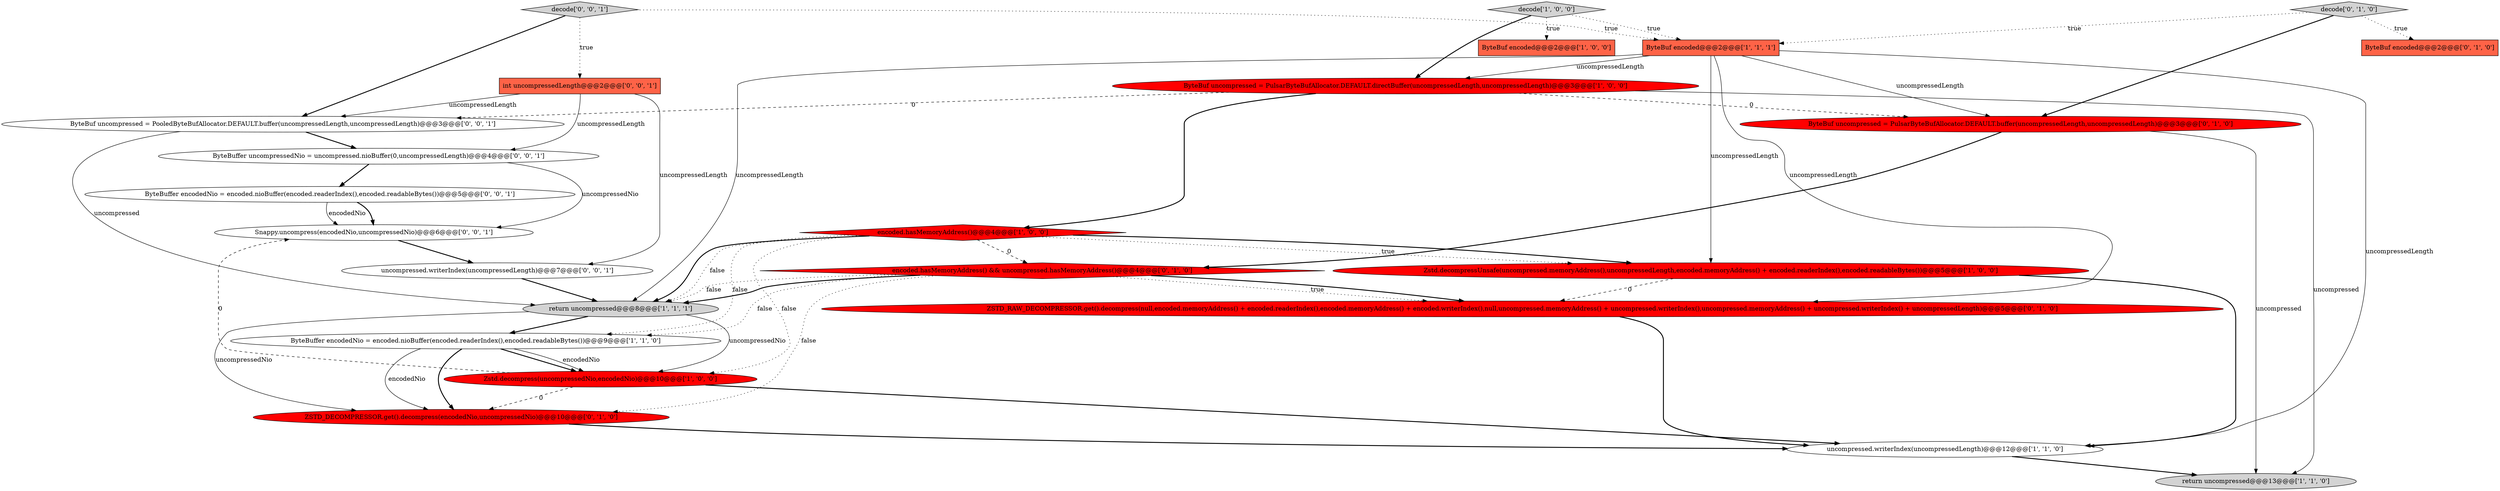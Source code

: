 digraph {
21 [style = filled, label = "ByteBuf uncompressed = PooledByteBufAllocator.DEFAULT.buffer(uncompressedLength,uncompressedLength)@@@3@@@['0', '0', '1']", fillcolor = white, shape = ellipse image = "AAA0AAABBB3BBB"];
7 [style = filled, label = "decode['1', '0', '0']", fillcolor = lightgray, shape = diamond image = "AAA0AAABBB1BBB"];
16 [style = filled, label = "encoded.hasMemoryAddress() && uncompressed.hasMemoryAddress()@@@4@@@['0', '1', '0']", fillcolor = red, shape = diamond image = "AAA1AAABBB2BBB"];
0 [style = filled, label = "ByteBuffer encodedNio = encoded.nioBuffer(encoded.readerIndex(),encoded.readableBytes())@@@9@@@['1', '1', '0']", fillcolor = white, shape = ellipse image = "AAA0AAABBB1BBB"];
11 [style = filled, label = "decode['0', '1', '0']", fillcolor = lightgray, shape = diamond image = "AAA0AAABBB2BBB"];
10 [style = filled, label = "Zstd.decompressUnsafe(uncompressed.memoryAddress(),uncompressedLength,encoded.memoryAddress() + encoded.readerIndex(),encoded.readableBytes())@@@5@@@['1', '0', '0']", fillcolor = red, shape = ellipse image = "AAA1AAABBB1BBB"];
3 [style = filled, label = "Zstd.decompress(uncompressedNio,encodedNio)@@@10@@@['1', '0', '0']", fillcolor = red, shape = ellipse image = "AAA1AAABBB1BBB"];
17 [style = filled, label = "int uncompressedLength@@@2@@@['0', '0', '1']", fillcolor = tomato, shape = box image = "AAA0AAABBB3BBB"];
14 [style = filled, label = "ZSTD_RAW_DECOMPRESSOR.get().decompress(null,encoded.memoryAddress() + encoded.readerIndex(),encoded.memoryAddress() + encoded.writerIndex(),null,uncompressed.memoryAddress() + uncompressed.writerIndex(),uncompressed.memoryAddress() + uncompressed.writerIndex() + uncompressedLength)@@@5@@@['0', '1', '0']", fillcolor = red, shape = ellipse image = "AAA1AAABBB2BBB"];
2 [style = filled, label = "ByteBuf uncompressed = PulsarByteBufAllocator.DEFAULT.directBuffer(uncompressedLength,uncompressedLength)@@@3@@@['1', '0', '0']", fillcolor = red, shape = ellipse image = "AAA1AAABBB1BBB"];
1 [style = filled, label = "ByteBuf encoded@@@2@@@['1', '0', '0']", fillcolor = tomato, shape = box image = "AAA0AAABBB1BBB"];
23 [style = filled, label = "uncompressed.writerIndex(uncompressedLength)@@@7@@@['0', '0', '1']", fillcolor = white, shape = ellipse image = "AAA0AAABBB3BBB"];
12 [style = filled, label = "ZSTD_DECOMPRESSOR.get().decompress(encodedNio,uncompressedNio)@@@10@@@['0', '1', '0']", fillcolor = red, shape = ellipse image = "AAA1AAABBB2BBB"];
13 [style = filled, label = "ByteBuf encoded@@@2@@@['0', '1', '0']", fillcolor = tomato, shape = box image = "AAA0AAABBB2BBB"];
9 [style = filled, label = "return uncompressed@@@13@@@['1', '1', '0']", fillcolor = lightgray, shape = ellipse image = "AAA0AAABBB1BBB"];
15 [style = filled, label = "ByteBuf uncompressed = PulsarByteBufAllocator.DEFAULT.buffer(uncompressedLength,uncompressedLength)@@@3@@@['0', '1', '0']", fillcolor = red, shape = ellipse image = "AAA1AAABBB2BBB"];
18 [style = filled, label = "ByteBuffer uncompressedNio = uncompressed.nioBuffer(0,uncompressedLength)@@@4@@@['0', '0', '1']", fillcolor = white, shape = ellipse image = "AAA0AAABBB3BBB"];
22 [style = filled, label = "Snappy.uncompress(encodedNio,uncompressedNio)@@@6@@@['0', '0', '1']", fillcolor = white, shape = ellipse image = "AAA0AAABBB3BBB"];
5 [style = filled, label = "uncompressed.writerIndex(uncompressedLength)@@@12@@@['1', '1', '0']", fillcolor = white, shape = ellipse image = "AAA0AAABBB1BBB"];
6 [style = filled, label = "ByteBuf encoded@@@2@@@['1', '1', '1']", fillcolor = tomato, shape = box image = "AAA0AAABBB1BBB"];
4 [style = filled, label = "return uncompressed@@@8@@@['1', '1', '1']", fillcolor = lightgray, shape = ellipse image = "AAA0AAABBB1BBB"];
8 [style = filled, label = "encoded.hasMemoryAddress()@@@4@@@['1', '0', '0']", fillcolor = red, shape = diamond image = "AAA1AAABBB1BBB"];
19 [style = filled, label = "decode['0', '0', '1']", fillcolor = lightgray, shape = diamond image = "AAA0AAABBB3BBB"];
20 [style = filled, label = "ByteBuffer encodedNio = encoded.nioBuffer(encoded.readerIndex(),encoded.readableBytes())@@@5@@@['0', '0', '1']", fillcolor = white, shape = ellipse image = "AAA0AAABBB3BBB"];
0->3 [style = bold, label=""];
8->10 [style = bold, label=""];
7->6 [style = dotted, label="true"];
8->16 [style = dashed, label="0"];
8->3 [style = dotted, label="false"];
12->5 [style = bold, label=""];
5->9 [style = bold, label=""];
6->5 [style = solid, label="uncompressedLength"];
16->4 [style = dotted, label="false"];
6->10 [style = solid, label="uncompressedLength"];
0->12 [style = solid, label="encodedNio"];
19->17 [style = dotted, label="true"];
0->3 [style = solid, label="encodedNio"];
0->12 [style = bold, label=""];
23->4 [style = bold, label=""];
17->21 [style = solid, label="uncompressedLength"];
8->4 [style = dotted, label="false"];
3->22 [style = dashed, label="0"];
11->13 [style = dotted, label="true"];
8->10 [style = dotted, label="true"];
15->9 [style = solid, label="uncompressed"];
15->16 [style = bold, label=""];
22->23 [style = bold, label=""];
4->3 [style = solid, label="uncompressedNio"];
21->4 [style = solid, label="uncompressed"];
21->18 [style = bold, label=""];
11->15 [style = bold, label=""];
4->0 [style = bold, label=""];
20->22 [style = bold, label=""];
17->23 [style = solid, label="uncompressedLength"];
2->15 [style = dashed, label="0"];
18->20 [style = bold, label=""];
3->5 [style = bold, label=""];
6->15 [style = solid, label="uncompressedLength"];
10->5 [style = bold, label=""];
3->12 [style = dashed, label="0"];
2->21 [style = dashed, label="0"];
7->2 [style = bold, label=""];
11->6 [style = dotted, label="true"];
16->0 [style = dotted, label="false"];
16->14 [style = dotted, label="true"];
16->14 [style = bold, label=""];
2->9 [style = solid, label="uncompressed"];
6->4 [style = solid, label="uncompressedLength"];
17->18 [style = solid, label="uncompressedLength"];
20->22 [style = solid, label="encodedNio"];
19->6 [style = dotted, label="true"];
18->22 [style = solid, label="uncompressedNio"];
8->4 [style = bold, label=""];
16->4 [style = bold, label=""];
7->1 [style = dotted, label="true"];
4->12 [style = solid, label="uncompressedNio"];
8->0 [style = dotted, label="false"];
16->12 [style = dotted, label="false"];
6->14 [style = solid, label="uncompressedLength"];
10->14 [style = dashed, label="0"];
6->2 [style = solid, label="uncompressedLength"];
2->8 [style = bold, label=""];
14->5 [style = bold, label=""];
19->21 [style = bold, label=""];
}
